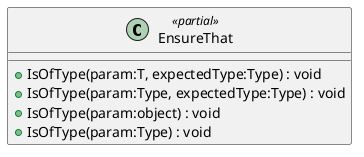 @startuml
class EnsureThat <<partial>> {
    + IsOfType(param:T, expectedType:Type) : void
    + IsOfType(param:Type, expectedType:Type) : void
    + IsOfType(param:object) : void
    + IsOfType(param:Type) : void
}
@enduml
